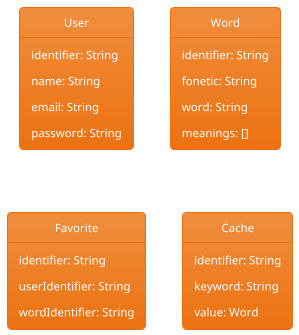 @startuml
!theme aws-orange

object User {
    identifier: String
    name: String
    email: String
    password: String
}

object Word {
    identifier: String
    fonetic: String
    word: String
    meanings: []
}

object Favorite {
    identifier: String
    userIdentifier: String
    wordIdentifier: String
}

object Cache {
    identifier: String
    keyword: String
    value: Word
}

@enduml